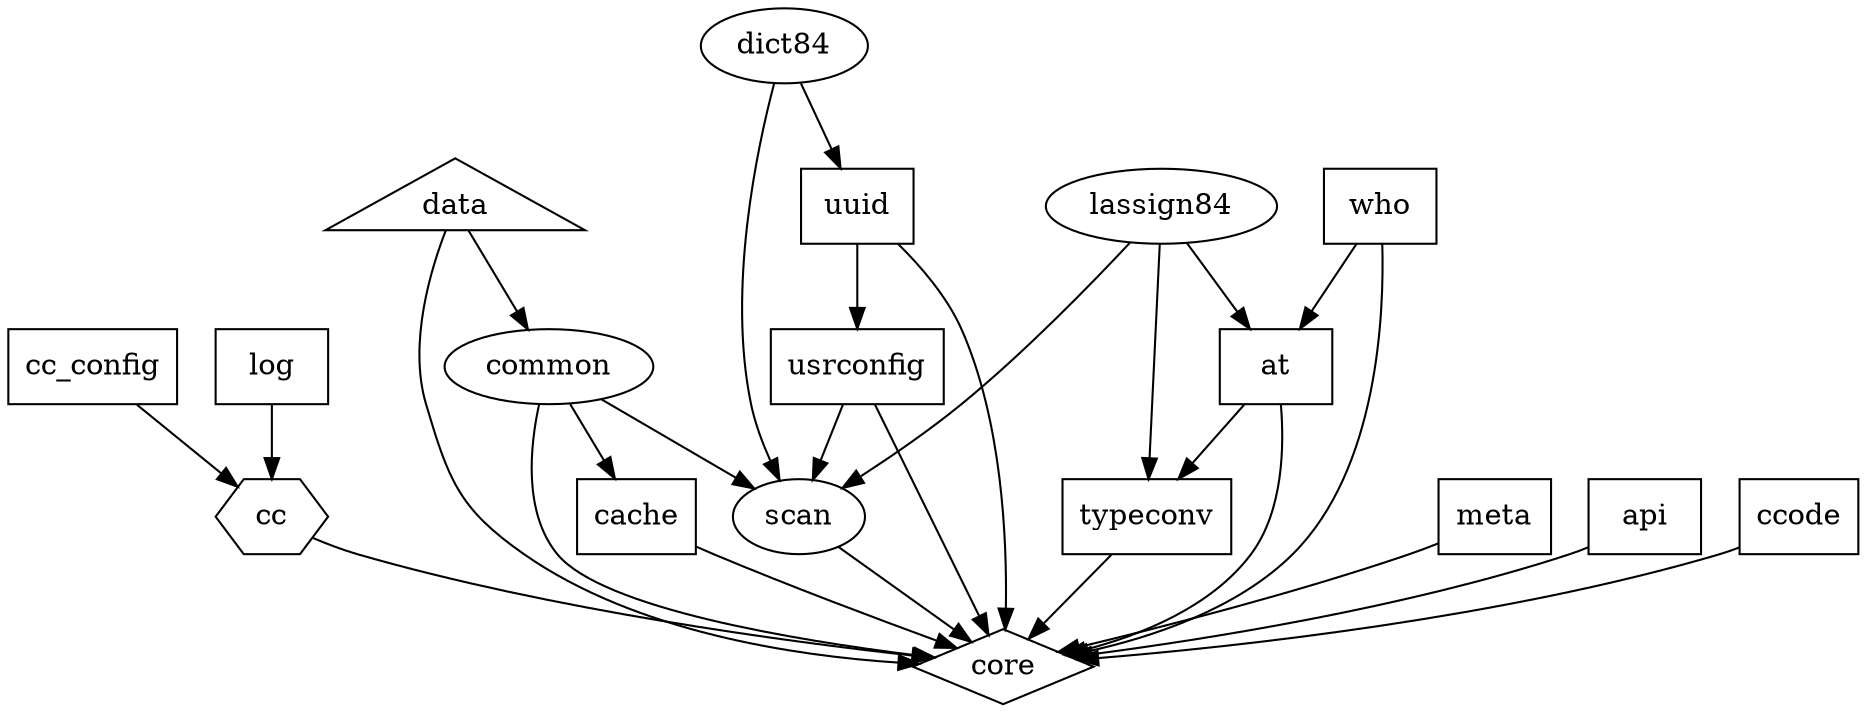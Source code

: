 //	Package	 Notes		Dependencies
//	=======	 =====		============
//	at	 #line mgmt	<-- who lassign84
//	cache	 result cache	<-- common
//	common	 general utils	<-- data
//	data	 data file stor	<--
//	dict84	 Fwd-compat	<--
//	lassign84 Fwd-compat	<--
//	scan	 static scanner	<-- common dict84 lassign84 usrconfig	core(meta) core(msg) core(TeapotRequire)
//	typeconv cproc types	<-- at lassign84
//	uuid	 code digest	<-- dict84
//	who	 current file	<--
//	usrconfig usr options	<-- uuid
//	=======	 =====		============
//	
//	TODO
//		log
//		api	(stubs mgmt)
//		ccode	(collection)
//		meta
//		cc_config	(backend cc configs, external cc)

strict digraph {
	//	Frontend
	core		[shape="diamond"];

	//	Backend (External CC)
	cc		[shape="hexagon"];

	//	Stateless functionality.
	common		[];
	dict84		[];
	lassign84	[];
	//	Only transient state during operation.
	scan		[];

	//	File container
	data		[shape="triangle"];

	//	System state (in-memory databases)
	at		[shape="box"];
	cache		[shape="box"];
	typeconv	[shape="box"];
	uuid		[shape="box"];
	who		[shape="box"];
	usrconfig	[shape="box"];
	meta		[shape="box"];
	api		[shape="box"];
	ccode		[shape="box"];
	log		[shape="box"];
	cc_config	[shape="box"];

	at		->	typeconv;
	common		->	cache;
	common		->	scan;
	data		->	common;
	dict84		->	scan;
	dict84		->	uuid;
	lassign84	->	at;
	lassign84	->	scan;
	lassign84	->	typeconv;
	usrconfig	->	scan;
	uuid		->	usrconfig;
	who		->	at;

	cc_config	->	cc;
	log		->	cc;

	api		->	core;
	at		->	core;
	cache		->	core;
	cc		->	core;
	ccode		->	core;
	common		->	core;
	data		->	core;
	meta		->	core;
	scan		->	core;
	typeconv	->	core;
	usrconfig	->	core;
	uuid		->	core;
	who		->	core;
}
